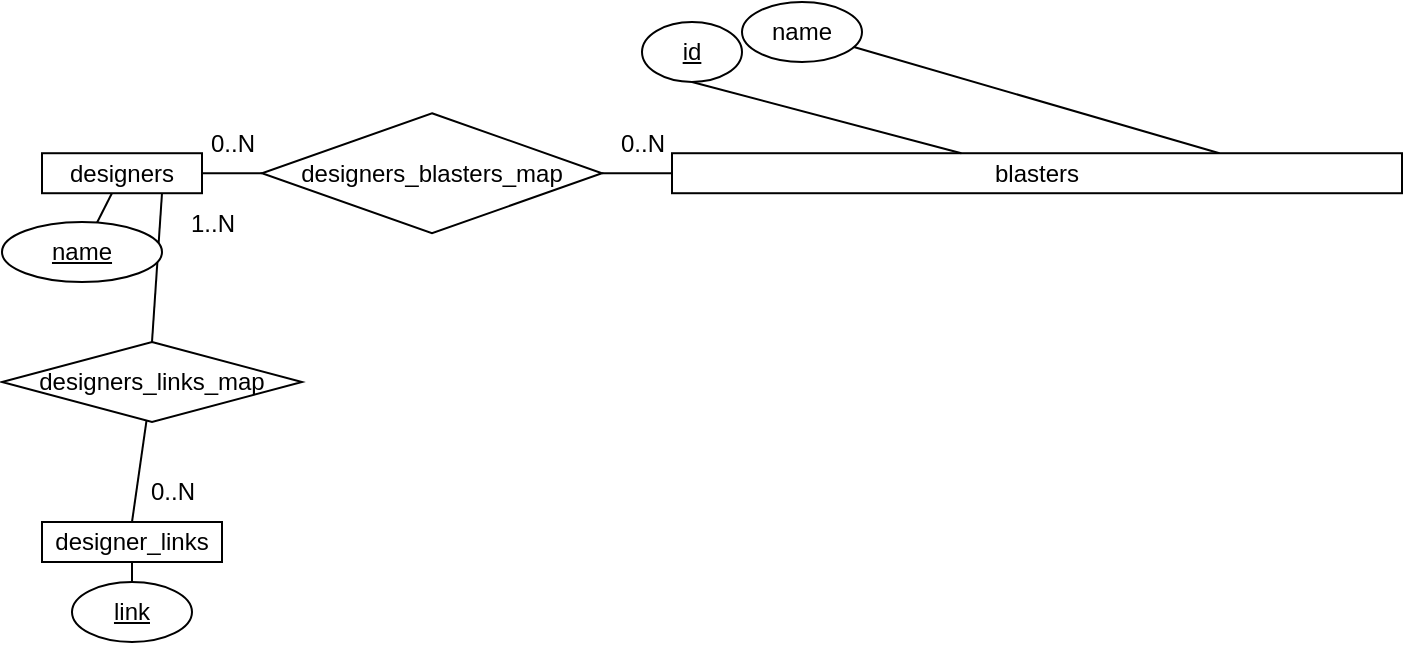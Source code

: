 <mxfile version="21.1.6" type="device">
  <diagram name="Page-1" id="jVRTwSANuptriIAOJ5WK">
    <mxGraphModel dx="1034" dy="424" grid="1" gridSize="10" guides="1" tooltips="1" connect="1" arrows="1" fold="1" page="1" pageScale="1" pageWidth="850" pageHeight="1100" math="0" shadow="0">
      <root>
        <mxCell id="0" />
        <mxCell id="1" parent="0" />
        <mxCell id="3hl7cFS-K8GNGfFw6mI9-3" value="" style="rounded=0;orthogonalLoop=1;jettySize=auto;html=1;endArrow=none;endFill=0;" parent="1" source="3hl7cFS-K8GNGfFw6mI9-1" target="3hl7cFS-K8GNGfFw6mI9-2" edge="1">
          <mxGeometry relative="1" as="geometry" />
        </mxCell>
        <mxCell id="7mRlxiWVUr4tO_FYAmdJ-11" value="" style="rounded=0;orthogonalLoop=1;jettySize=auto;html=1;endArrow=none;endFill=0;entryX=0;entryY=0.5;entryDx=0;entryDy=0;" parent="1" source="3hl7cFS-K8GNGfFw6mI9-1" target="7mRlxiWVUr4tO_FYAmdJ-9" edge="1">
          <mxGeometry relative="1" as="geometry" />
        </mxCell>
        <mxCell id="LDvFnLhQpbpHu-sAu5eW-5" style="rounded=0;orthogonalLoop=1;jettySize=auto;html=1;exitX=0.75;exitY=1;exitDx=0;exitDy=0;entryX=0.5;entryY=0;entryDx=0;entryDy=0;endArrow=none;endFill=0;" parent="1" source="3hl7cFS-K8GNGfFw6mI9-1" target="LDvFnLhQpbpHu-sAu5eW-4" edge="1">
          <mxGeometry relative="1" as="geometry" />
        </mxCell>
        <mxCell id="3hl7cFS-K8GNGfFw6mI9-1" value="designers" style="rounded=0;whiteSpace=wrap;html=1;" parent="1" vertex="1">
          <mxGeometry x="40" y="105.61" width="80" height="20" as="geometry" />
        </mxCell>
        <mxCell id="3hl7cFS-K8GNGfFw6mI9-2" value="&lt;u&gt;name&lt;/u&gt;" style="ellipse;whiteSpace=wrap;html=1;rounded=0;" parent="1" vertex="1">
          <mxGeometry x="20" y="140" width="80" height="30" as="geometry" />
        </mxCell>
        <mxCell id="7mRlxiWVUr4tO_FYAmdJ-5" style="rounded=0;orthogonalLoop=1;jettySize=auto;html=1;endArrow=none;endFill=0;entryX=0.5;entryY=1;entryDx=0;entryDy=0;" parent="1" source="7mRlxiWVUr4tO_FYAmdJ-4" target="LDvFnLhQpbpHu-sAu5eW-3" edge="1">
          <mxGeometry relative="1" as="geometry">
            <mxPoint x="80" y="320" as="targetPoint" />
          </mxGeometry>
        </mxCell>
        <mxCell id="7mRlxiWVUr4tO_FYAmdJ-4" value="&lt;u&gt;link&lt;/u&gt;" style="ellipse;whiteSpace=wrap;html=1;" parent="1" vertex="1">
          <mxGeometry x="55" y="320" width="60" height="30" as="geometry" />
        </mxCell>
        <mxCell id="LDvFnLhQpbpHu-sAu5eW-1" style="rounded=0;orthogonalLoop=1;jettySize=auto;html=1;exitX=0.75;exitY=0;exitDx=0;exitDy=0;endArrow=none;endFill=0;" parent="1" source="7mRlxiWVUr4tO_FYAmdJ-6" target="LDvFnLhQpbpHu-sAu5eW-2" edge="1">
          <mxGeometry relative="1" as="geometry">
            <mxPoint x="470" y="180" as="targetPoint" />
          </mxGeometry>
        </mxCell>
        <mxCell id="7mRlxiWVUr4tO_FYAmdJ-6" value="blasters" style="rounded=0;whiteSpace=wrap;html=1;" parent="1" vertex="1">
          <mxGeometry x="355" y="105.61" width="365" height="20" as="geometry" />
        </mxCell>
        <mxCell id="7mRlxiWVUr4tO_FYAmdJ-8" value="" style="rounded=0;orthogonalLoop=1;jettySize=auto;html=1;endArrow=none;endFill=0;exitX=0.5;exitY=1;exitDx=0;exitDy=0;" parent="1" source="7mRlxiWVUr4tO_FYAmdJ-7" target="7mRlxiWVUr4tO_FYAmdJ-6" edge="1">
          <mxGeometry relative="1" as="geometry">
            <mxPoint x="447.438" y="190.003" as="sourcePoint" />
          </mxGeometry>
        </mxCell>
        <mxCell id="7mRlxiWVUr4tO_FYAmdJ-7" value="&lt;u&gt;id&lt;/u&gt;" style="ellipse;whiteSpace=wrap;html=1;" parent="1" vertex="1">
          <mxGeometry x="340" y="40" width="50" height="30" as="geometry" />
        </mxCell>
        <mxCell id="7mRlxiWVUr4tO_FYAmdJ-12" style="rounded=0;orthogonalLoop=1;jettySize=auto;html=1;entryX=0;entryY=0.5;entryDx=0;entryDy=0;endArrow=none;endFill=0;exitX=1;exitY=0.5;exitDx=0;exitDy=0;" parent="1" source="7mRlxiWVUr4tO_FYAmdJ-9" target="7mRlxiWVUr4tO_FYAmdJ-6" edge="1">
          <mxGeometry relative="1" as="geometry" />
        </mxCell>
        <mxCell id="7mRlxiWVUr4tO_FYAmdJ-9" value="designers_blasters_map" style="rhombus;whiteSpace=wrap;html=1;" parent="1" vertex="1">
          <mxGeometry x="150" y="85.61" width="170" height="60" as="geometry" />
        </mxCell>
        <mxCell id="7mRlxiWVUr4tO_FYAmdJ-10" style="edgeStyle=orthogonalEdgeStyle;rounded=0;orthogonalLoop=1;jettySize=auto;html=1;exitX=0.5;exitY=1;exitDx=0;exitDy=0;" parent="1" source="7mRlxiWVUr4tO_FYAmdJ-4" target="7mRlxiWVUr4tO_FYAmdJ-4" edge="1">
          <mxGeometry relative="1" as="geometry" />
        </mxCell>
        <mxCell id="7mRlxiWVUr4tO_FYAmdJ-14" value="0..N" style="text;html=1;align=center;verticalAlign=middle;resizable=0;points=[];autosize=1;strokeColor=none;fillColor=none;" parent="1" vertex="1">
          <mxGeometry x="315" y="85.61" width="50" height="30" as="geometry" />
        </mxCell>
        <mxCell id="7mRlxiWVUr4tO_FYAmdJ-15" value="0..N" style="text;html=1;align=center;verticalAlign=middle;resizable=0;points=[];autosize=1;strokeColor=none;fillColor=none;" parent="1" vertex="1">
          <mxGeometry x="110" y="85.61" width="50" height="30" as="geometry" />
        </mxCell>
        <mxCell id="LDvFnLhQpbpHu-sAu5eW-2" value="name" style="ellipse;whiteSpace=wrap;html=1;" parent="1" vertex="1">
          <mxGeometry x="390" y="30" width="60" height="30" as="geometry" />
        </mxCell>
        <mxCell id="LDvFnLhQpbpHu-sAu5eW-3" value="designer_links" style="whiteSpace=wrap;html=1;" parent="1" vertex="1">
          <mxGeometry x="40" y="290" width="90" height="20" as="geometry" />
        </mxCell>
        <mxCell id="LDvFnLhQpbpHu-sAu5eW-6" style="rounded=0;orthogonalLoop=1;jettySize=auto;html=1;entryX=0.5;entryY=0;entryDx=0;entryDy=0;endArrow=none;endFill=0;" parent="1" source="LDvFnLhQpbpHu-sAu5eW-4" target="LDvFnLhQpbpHu-sAu5eW-3" edge="1">
          <mxGeometry relative="1" as="geometry" />
        </mxCell>
        <mxCell id="LDvFnLhQpbpHu-sAu5eW-4" value="designers_links_map" style="rhombus;whiteSpace=wrap;html=1;" parent="1" vertex="1">
          <mxGeometry x="20" y="200" width="150" height="40" as="geometry" />
        </mxCell>
        <mxCell id="LDvFnLhQpbpHu-sAu5eW-7" value="0..N" style="text;html=1;align=center;verticalAlign=middle;resizable=0;points=[];autosize=1;strokeColor=none;fillColor=none;" parent="1" vertex="1">
          <mxGeometry x="80" y="260" width="50" height="30" as="geometry" />
        </mxCell>
        <mxCell id="LDvFnLhQpbpHu-sAu5eW-8" value="1..N" style="text;html=1;align=center;verticalAlign=middle;resizable=0;points=[];autosize=1;strokeColor=none;fillColor=none;" parent="1" vertex="1">
          <mxGeometry x="100" y="125.61" width="50" height="30" as="geometry" />
        </mxCell>
      </root>
    </mxGraphModel>
  </diagram>
</mxfile>

